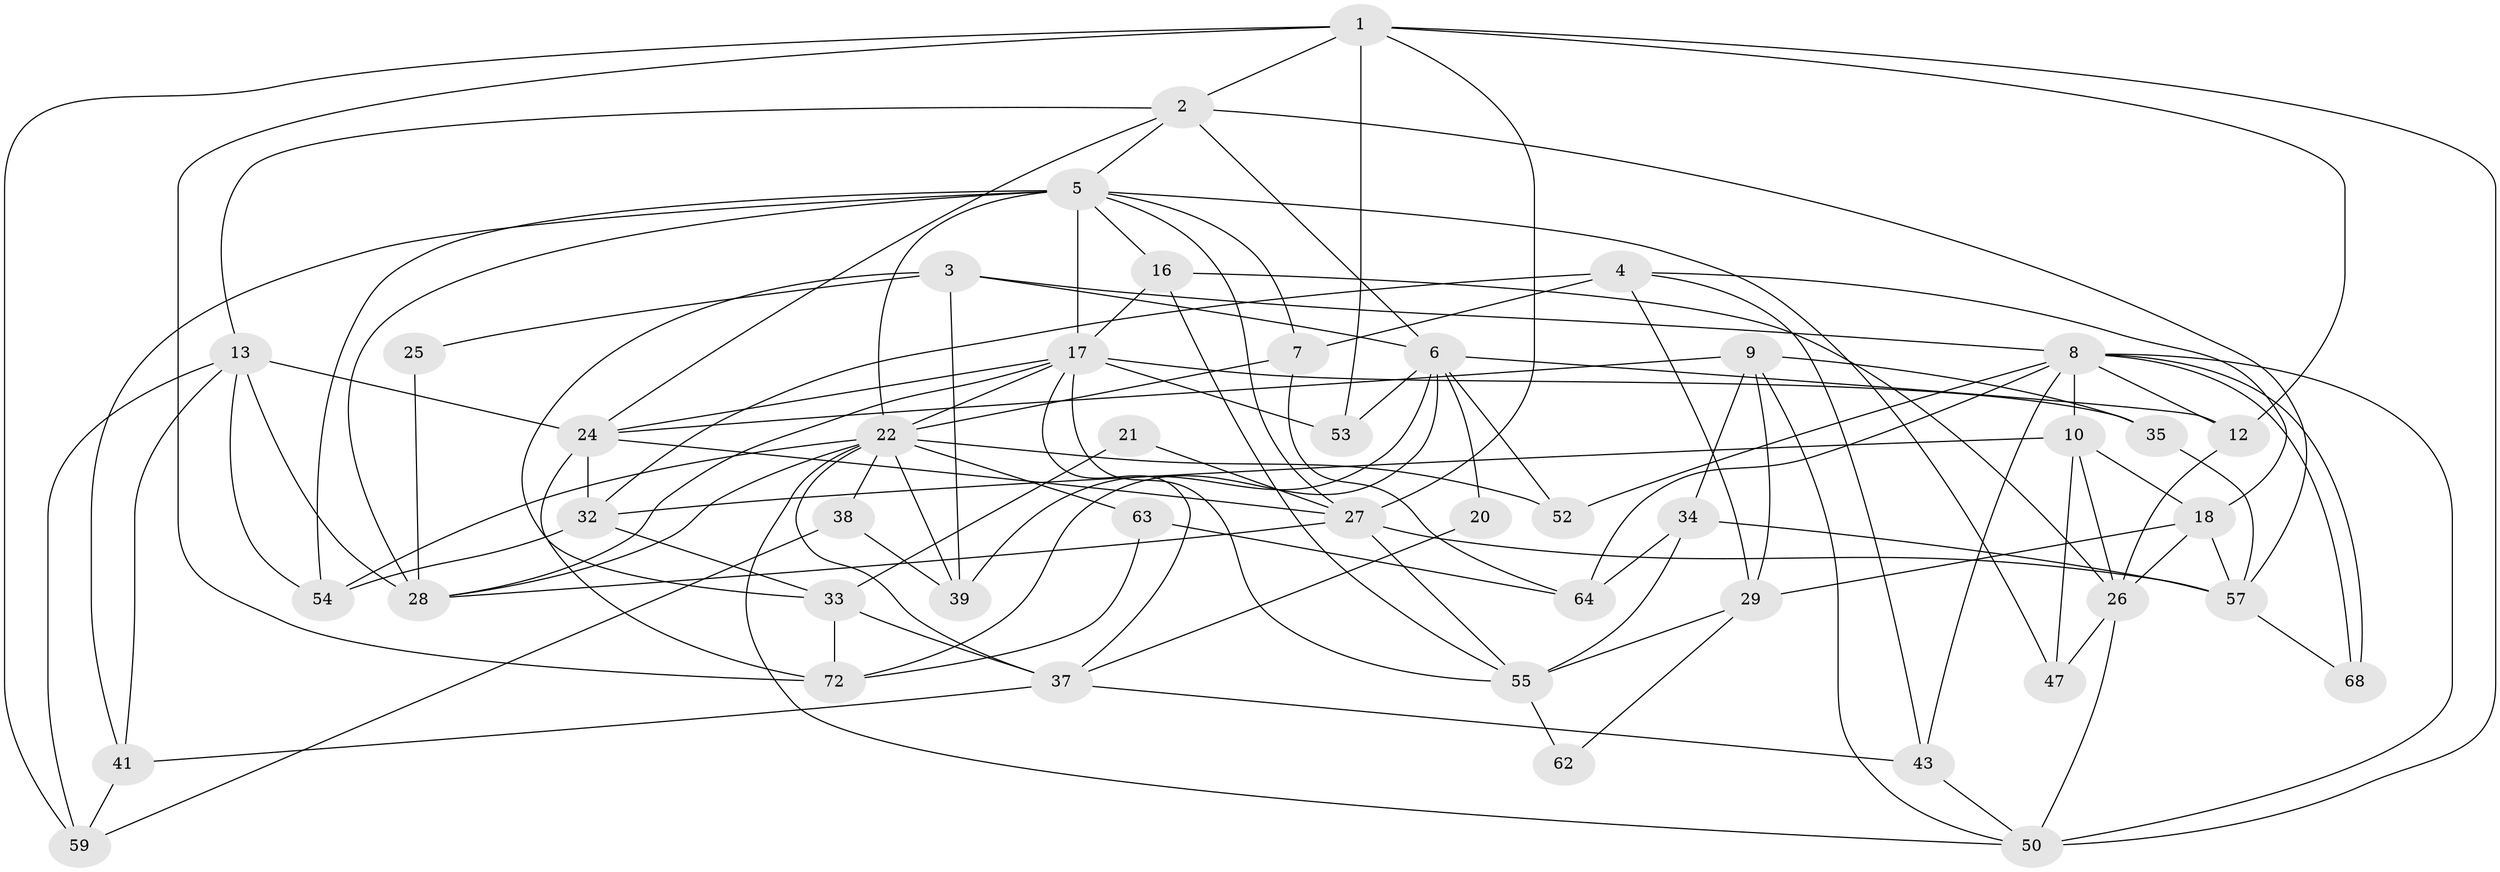 // original degree distribution, {3: 0.21794871794871795, 4: 0.3333333333333333, 8: 0.01282051282051282, 2: 0.1282051282051282, 5: 0.19230769230769232, 6: 0.11538461538461539}
// Generated by graph-tools (version 1.1) at 2025/18/03/04/25 18:18:46]
// undirected, 46 vertices, 115 edges
graph export_dot {
graph [start="1"]
  node [color=gray90,style=filled];
  1 [super="+42"];
  2 [super="+49+66"];
  3 [super="+11"];
  4 [super="+44"];
  5 [super="+14+60"];
  6 [super="+51"];
  7 [super="+71"];
  8 [super="+23"];
  9;
  10 [super="+19"];
  12 [super="+65"];
  13 [super="+15+30"];
  16 [super="+74"];
  17 [super="+31"];
  18;
  20;
  21;
  22 [super="+70+40+56"];
  24 [super="+36"];
  25;
  26;
  27 [super="+46"];
  28 [super="+73"];
  29;
  32 [super="+45"];
  33;
  34;
  35 [super="+67"];
  37 [super="+58+77+78"];
  38;
  39;
  41;
  43;
  47;
  50;
  52;
  53;
  54;
  55;
  57;
  59;
  62;
  63;
  64;
  68;
  72 [super="+76"];
  1 -- 12;
  1 -- 50;
  1 -- 53;
  1 -- 59;
  1 -- 72;
  1 -- 2;
  1 -- 27;
  2 -- 57;
  2 -- 13;
  2 -- 6;
  2 -- 5;
  2 -- 24;
  3 -- 39;
  3 -- 25 [weight=2];
  3 -- 6;
  3 -- 33;
  3 -- 8;
  4 -- 32;
  4 -- 7;
  4 -- 18;
  4 -- 43;
  4 -- 29;
  5 -- 16;
  5 -- 47;
  5 -- 27 [weight=2];
  5 -- 41;
  5 -- 17 [weight=2];
  5 -- 28;
  5 -- 54;
  5 -- 7;
  5 -- 22 [weight=2];
  6 -- 53;
  6 -- 72;
  6 -- 20;
  6 -- 52;
  6 -- 39;
  6 -- 12;
  7 -- 64;
  7 -- 22 [weight=2];
  8 -- 68;
  8 -- 68;
  8 -- 43;
  8 -- 10;
  8 -- 64;
  8 -- 50;
  8 -- 52;
  8 -- 12;
  9 -- 50;
  9 -- 34;
  9 -- 24;
  9 -- 29;
  9 -- 35;
  10 -- 26;
  10 -- 18;
  10 -- 47;
  10 -- 32;
  12 -- 26;
  13 -- 59;
  13 -- 24;
  13 -- 41;
  13 -- 28;
  13 -- 54;
  16 -- 17;
  16 -- 26;
  16 -- 55;
  17 -- 28;
  17 -- 35;
  17 -- 53 [weight=2];
  17 -- 55;
  17 -- 37;
  17 -- 22;
  17 -- 24;
  18 -- 26;
  18 -- 29;
  18 -- 57;
  20 -- 37;
  21 -- 33;
  21 -- 27;
  22 -- 63;
  22 -- 37;
  22 -- 38;
  22 -- 39;
  22 -- 54;
  22 -- 50;
  22 -- 52;
  22 -- 28;
  24 -- 32;
  24 -- 72;
  24 -- 27;
  25 -- 28;
  26 -- 50;
  26 -- 47;
  27 -- 55;
  27 -- 57;
  27 -- 28 [weight=2];
  29 -- 55;
  29 -- 62;
  32 -- 33;
  32 -- 54;
  33 -- 72;
  33 -- 37;
  34 -- 55;
  34 -- 64;
  34 -- 57;
  35 -- 57;
  37 -- 41;
  37 -- 43;
  38 -- 39;
  38 -- 59;
  41 -- 59;
  43 -- 50;
  55 -- 62;
  57 -- 68;
  63 -- 64;
  63 -- 72;
}
